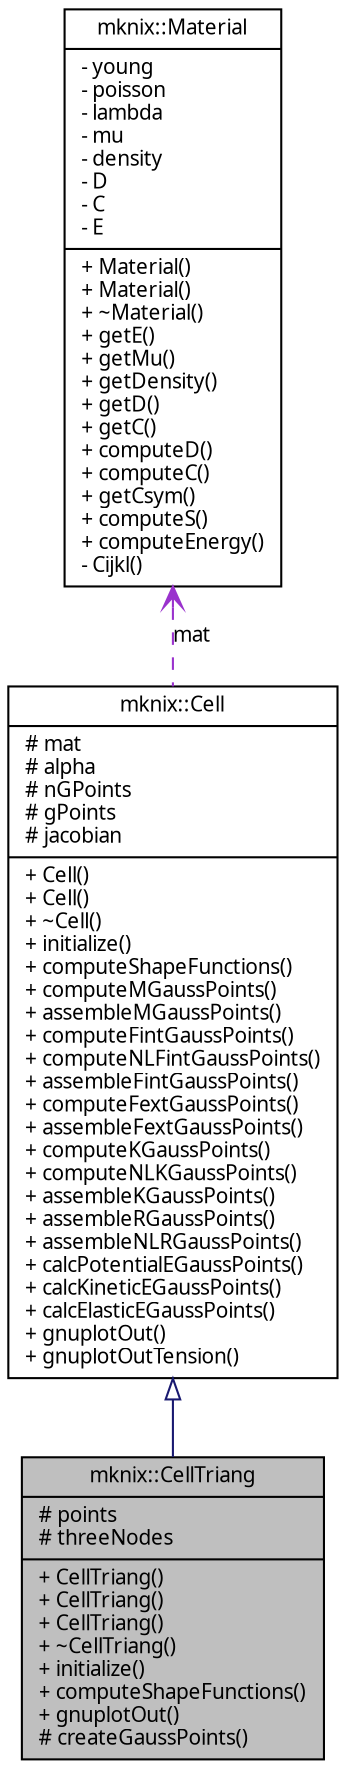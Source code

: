 digraph G
{
  edge [fontname="FreeSans.ttf",fontsize=10,labelfontname="FreeSans.ttf",labelfontsize=10];
  node [fontname="FreeSans.ttf",fontsize=10,shape=record];
  Node1 [label="{mknix::CellTriang\n|# points\l# threeNodes\l|+ CellTriang()\l+ CellTriang()\l+ CellTriang()\l+ ~CellTriang()\l+ initialize()\l+ computeShapeFunctions()\l+ gnuplotOut()\l# createGaussPoints()\l}",height=0.2,width=0.4,color="black", fillcolor="grey75", style="filled" fontcolor="black"];
  Node2 -> Node1 [dir=back,color="midnightblue",fontsize=10,style="solid",arrowtail="empty"];
  Node2 [label="{mknix::Cell\n|# mat\l# alpha\l# nGPoints\l# gPoints\l# jacobian\l|+ Cell()\l+ Cell()\l+ ~Cell()\l+ initialize()\l+ computeShapeFunctions()\l+ computeMGaussPoints()\l+ assembleMGaussPoints()\l+ computeFintGaussPoints()\l+ computeNLFintGaussPoints()\l+ assembleFintGaussPoints()\l+ computeFextGaussPoints()\l+ assembleFextGaussPoints()\l+ computeKGaussPoints()\l+ computeNLKGaussPoints()\l+ assembleKGaussPoints()\l+ assembleRGaussPoints()\l+ assembleNLRGaussPoints()\l+ calcPotentialEGaussPoints()\l+ calcKineticEGaussPoints()\l+ calcElasticEGaussPoints()\l+ gnuplotOut()\l+ gnuplotOutTension()\l}",height=0.2,width=0.4,color="black", fillcolor="white", style="filled",URL="$classmknix_1_1Cell.html"];
  Node3 -> Node2 [dir=back,color="darkorchid3",fontsize=10,style="dashed",label="mat",arrowtail="open"];
  Node3 [label="{mknix::Material\n|- young\l- poisson\l- lambda\l- mu\l- density\l- D\l- C\l- E\l|+ Material()\l+ Material()\l+ ~Material()\l+ getE()\l+ getMu()\l+ getDensity()\l+ getD()\l+ getC()\l+ computeD()\l+ computeC()\l+ getCsym()\l+ computeS()\l+ computeEnergy()\l- Cijkl()\l}",height=0.2,width=0.4,color="black", fillcolor="white", style="filled",URL="$classmknix_1_1Material.html"];
}
